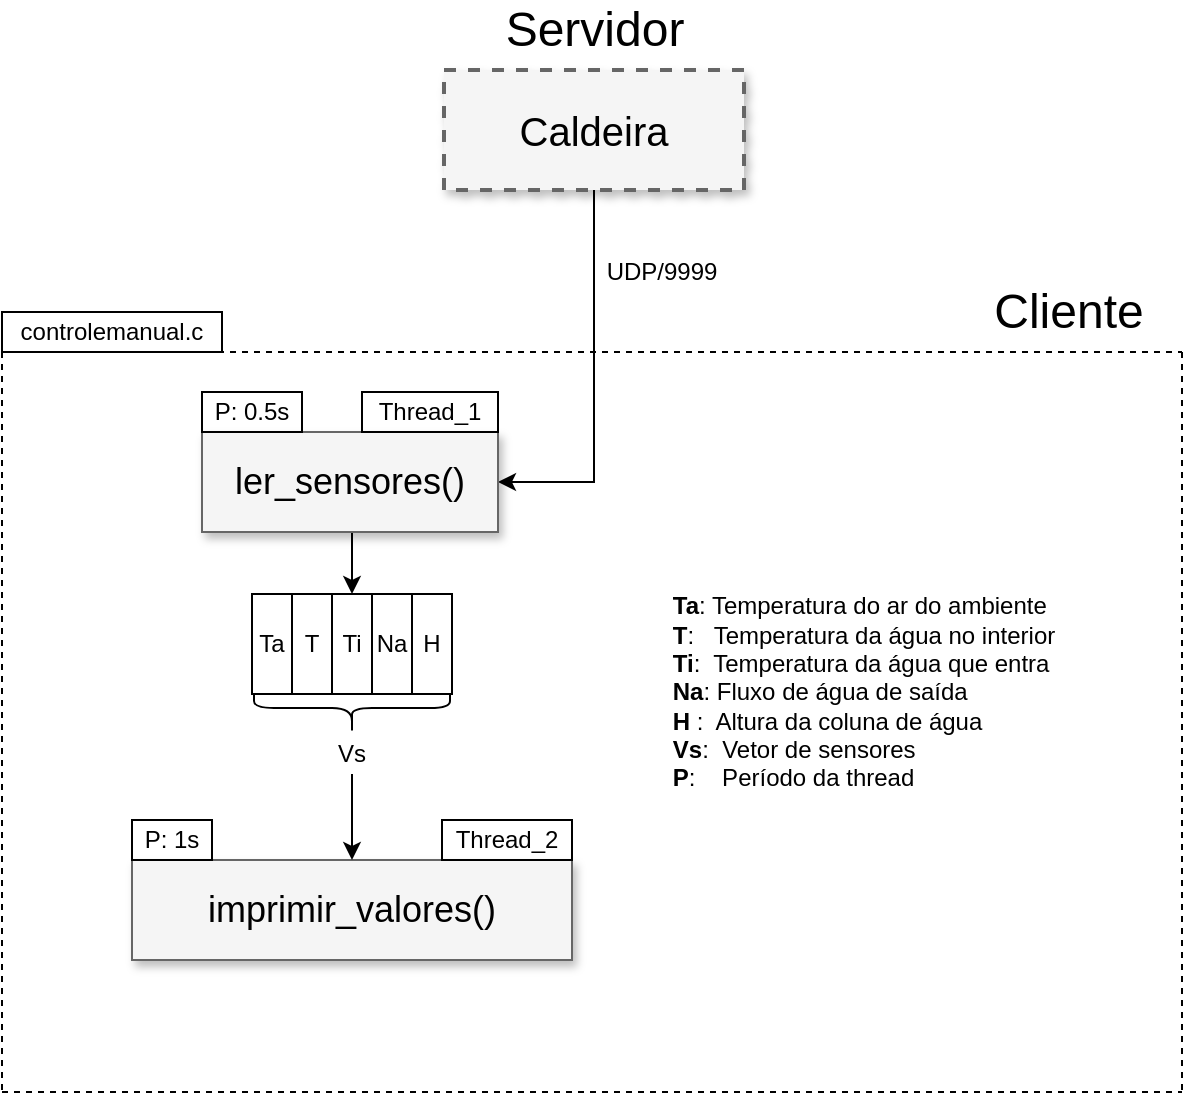 <mxfile version="10.6.7" type="device"><diagram name="Page-1" id="90a13364-a465-7bf4-72fc-28e22215d7a0"><mxGraphModel dx="840" dy="462" grid="1" gridSize="10" guides="1" tooltips="1" connect="1" arrows="1" fold="1" page="1" pageScale="1.5" pageWidth="1169" pageHeight="826" background="#ffffff" math="0" shadow="0"><root><mxCell id="0" style=";html=1;"/><mxCell id="1" style=";html=1;" parent="0"/><mxCell id="aTktTgYAWs-5VAcFo6bA-13" style="edgeStyle=orthogonalEdgeStyle;rounded=0;orthogonalLoop=1;jettySize=auto;html=1;exitX=0.5;exitY=1;exitDx=0;exitDy=0;entryX=1;entryY=0.5;entryDx=0;entryDy=0;" edge="1" parent="1" source="3a17f1ce550125da-1" target="3a17f1ce550125da-8"><mxGeometry relative="1" as="geometry"/></mxCell><mxCell id="3a17f1ce550125da-1" value="Caldeira" style="whiteSpace=wrap;html=1;shadow=1;fontSize=20;fillColor=#f5f5f5;strokeColor=#666666;strokeWidth=2;dashed=1;" parent="1" vertex="1"><mxGeometry x="911" y="299" width="150" height="60" as="geometry"/></mxCell><mxCell id="aTktTgYAWs-5VAcFo6bA-9" style="edgeStyle=orthogonalEdgeStyle;rounded=0;orthogonalLoop=1;jettySize=auto;html=1;exitX=0.5;exitY=1;exitDx=0;exitDy=0;entryX=0.5;entryY=0;entryDx=0;entryDy=0;" edge="1" parent="1" source="3a17f1ce550125da-8" target="RnLR-qboBYlzoC2mICjk-18"><mxGeometry relative="1" as="geometry"/></mxCell><mxCell id="3a17f1ce550125da-8" value="ler_sensores()" style="whiteSpace=wrap;html=1;shadow=1;fontSize=18;fillColor=#f5f5f5;strokeColor=#666666;" parent="1" vertex="1"><mxGeometry x="790" y="480" width="148" height="50" as="geometry"/></mxCell><mxCell id="RnLR-qboBYlzoC2mICjk-2" value="imprimir_valores()" style="whiteSpace=wrap;html=1;shadow=1;fontSize=18;fillColor=#f5f5f5;strokeColor=#666666;" parent="1" vertex="1"><mxGeometry x="755" y="694" width="220" height="50" as="geometry"/></mxCell><mxCell id="RnLR-qboBYlzoC2mICjk-4" value="&lt;font style=&quot;font-size: 24px&quot;&gt;Servidor&lt;/font&gt;" style="text;html=1;strokeColor=none;fillColor=none;align=center;verticalAlign=middle;whiteSpace=wrap;rounded=0;" parent="1" vertex="1"><mxGeometry x="932.5" y="269" width="107" height="20" as="geometry"/></mxCell><mxCell id="RnLR-qboBYlzoC2mICjk-5" value="P: 0.5s" style="text;html=1;strokeColor=#000000;fillColor=none;align=center;verticalAlign=middle;whiteSpace=wrap;rounded=0;" parent="1" vertex="1"><mxGeometry x="790" y="460" width="50" height="20" as="geometry"/></mxCell><mxCell id="RnLR-qboBYlzoC2mICjk-7" value="P: 1s" style="text;html=1;strokeColor=#000000;fillColor=none;align=center;verticalAlign=middle;whiteSpace=wrap;rounded=0;" parent="1" vertex="1"><mxGeometry x="755" y="674" width="40" height="20" as="geometry"/></mxCell><mxCell id="RnLR-qboBYlzoC2mICjk-8" value="Thread_1" style="text;html=1;strokeColor=#000000;fillColor=none;align=center;verticalAlign=middle;whiteSpace=wrap;rounded=0;" parent="1" vertex="1"><mxGeometry x="870" y="460" width="68" height="20" as="geometry"/></mxCell><mxCell id="RnLR-qboBYlzoC2mICjk-9" value="Thread_2&lt;br&gt;" style="text;html=1;strokeColor=#000000;fillColor=none;align=center;verticalAlign=middle;whiteSpace=wrap;rounded=0;" parent="1" vertex="1"><mxGeometry x="910" y="674" width="65" height="20" as="geometry"/></mxCell><mxCell id="RnLR-qboBYlzoC2mICjk-10" value="" style="endArrow=none;dashed=1;html=1;" parent="1" edge="1"><mxGeometry width="50" height="50" relative="1" as="geometry"><mxPoint x="690" y="440" as="sourcePoint"/><mxPoint x="690" y="810" as="targetPoint"/></mxGeometry></mxCell><mxCell id="RnLR-qboBYlzoC2mICjk-11" value="" style="endArrow=none;dashed=1;html=1;" parent="1" edge="1"><mxGeometry width="50" height="50" relative="1" as="geometry"><mxPoint x="690" y="440" as="sourcePoint"/><mxPoint x="1280" y="440" as="targetPoint"/></mxGeometry></mxCell><mxCell id="RnLR-qboBYlzoC2mICjk-12" value="" style="endArrow=none;dashed=1;html=1;" parent="1" edge="1"><mxGeometry width="50" height="50" relative="1" as="geometry"><mxPoint x="690" y="810" as="sourcePoint"/><mxPoint x="1280" y="810" as="targetPoint"/></mxGeometry></mxCell><mxCell id="RnLR-qboBYlzoC2mICjk-13" value="" style="endArrow=none;dashed=1;html=1;" parent="1" edge="1"><mxGeometry width="50" height="50" relative="1" as="geometry"><mxPoint x="1280" y="440" as="sourcePoint"/><mxPoint x="1280" y="810" as="targetPoint"/></mxGeometry></mxCell><mxCell id="RnLR-qboBYlzoC2mICjk-14" value="controlemanual.c" style="text;html=1;strokeColor=#000000;fillColor=none;align=center;verticalAlign=middle;whiteSpace=wrap;rounded=0;" parent="1" vertex="1"><mxGeometry x="690" y="420" width="110" height="20" as="geometry"/></mxCell><mxCell id="RnLR-qboBYlzoC2mICjk-16" value="Ta" style="rounded=0;whiteSpace=wrap;html=1;strokeColor=#000000;" parent="1" vertex="1"><mxGeometry x="815" y="561" width="20" height="50" as="geometry"/></mxCell><mxCell id="RnLR-qboBYlzoC2mICjk-17" value="T&lt;br&gt;" style="rounded=0;whiteSpace=wrap;html=1;strokeColor=#000000;" parent="1" vertex="1"><mxGeometry x="835" y="561" width="20" height="50" as="geometry"/></mxCell><mxCell id="RnLR-qboBYlzoC2mICjk-18" value="Ti" style="rounded=0;whiteSpace=wrap;html=1;strokeColor=#000000;" parent="1" vertex="1"><mxGeometry x="855" y="561" width="20" height="50" as="geometry"/></mxCell><mxCell id="RnLR-qboBYlzoC2mICjk-19" value="Na" style="rounded=0;whiteSpace=wrap;html=1;strokeColor=#000000;" parent="1" vertex="1"><mxGeometry x="875" y="561" width="20" height="50" as="geometry"/></mxCell><mxCell id="RnLR-qboBYlzoC2mICjk-20" value="H" style="rounded=0;whiteSpace=wrap;html=1;strokeColor=#000000;" parent="1" vertex="1"><mxGeometry x="895" y="561" width="20" height="50" as="geometry"/></mxCell><mxCell id="RnLR-qboBYlzoC2mICjk-35" value="&lt;div style=&quot;text-align: justify&quot;&gt;&lt;span&gt;&lt;b&gt;Ta&lt;/b&gt;: Temperatura do ar do ambiente&lt;/span&gt;&lt;/div&gt;&lt;div style=&quot;text-align: justify&quot;&gt;&lt;span&gt;&lt;b&gt;T&lt;/b&gt;:&amp;nbsp;&amp;nbsp; Temperatura da água no interior&lt;/span&gt;&lt;/div&gt;&lt;div style=&quot;text-align: justify&quot;&gt;&lt;span&gt;&lt;b&gt;Ti&lt;/b&gt;:&amp;nbsp; Temperatura da água que entra&lt;/span&gt;&lt;/div&gt;&lt;div style=&quot;text-align: justify&quot;&gt;&lt;span&gt;&lt;b&gt;Na&lt;/b&gt;: Fluxo de água de saída&lt;/span&gt;&lt;/div&gt;&lt;div style=&quot;text-align: justify&quot;&gt;&lt;span&gt;&lt;b&gt;H&lt;/b&gt; :&amp;nbsp; Altura da coluna de água&lt;/span&gt;&lt;/div&gt;&lt;div style=&quot;text-align: justify&quot;&gt;&lt;b&gt;Vs&lt;/b&gt;:&amp;nbsp; Vetor de sensores&lt;/div&gt;&lt;div style=&quot;text-align: justify&quot;&gt;&lt;b&gt;P&lt;/b&gt;:&amp;nbsp;&amp;nbsp;&amp;nbsp; Período da thread&lt;br&gt;&lt;/div&gt;" style="text;html=1;strokeColor=none;fillColor=none;align=center;verticalAlign=middle;whiteSpace=wrap;rounded=0;" parent="1" vertex="1"><mxGeometry x="986" y="550" width="270" height="120" as="geometry"/></mxCell><mxCell id="6Vb68evm1ulkU9DbFyOy-1" value="" style="shape=curlyBracket;whiteSpace=wrap;html=1;rounded=1;size=0.65;rotation=-90;" parent="1" vertex="1"><mxGeometry x="855" y="572" width="20" height="98" as="geometry"/></mxCell><mxCell id="aTktTgYAWs-5VAcFo6bA-8" style="edgeStyle=orthogonalEdgeStyle;rounded=0;orthogonalLoop=1;jettySize=auto;html=1;exitX=0.5;exitY=1;exitDx=0;exitDy=0;entryX=0.5;entryY=0;entryDx=0;entryDy=0;" edge="1" parent="1" source="6Vb68evm1ulkU9DbFyOy-2" target="RnLR-qboBYlzoC2mICjk-2"><mxGeometry relative="1" as="geometry"/></mxCell><mxCell id="6Vb68evm1ulkU9DbFyOy-2" value="Vs" style="text;html=1;strokeColor=none;fillColor=none;align=center;verticalAlign=middle;whiteSpace=wrap;rounded=0;" parent="1" vertex="1"><mxGeometry x="845" y="631" width="40" height="20" as="geometry"/></mxCell><mxCell id="aTktTgYAWs-5VAcFo6bA-14" value="&lt;font style=&quot;font-size: 24px&quot;&gt;Cliente&lt;/font&gt;" style="text;html=1;strokeColor=none;fillColor=none;align=center;verticalAlign=middle;whiteSpace=wrap;rounded=0;" vertex="1" parent="1"><mxGeometry x="1170" y="410" width="107" height="20" as="geometry"/></mxCell><mxCell id="aTktTgYAWs-5VAcFo6bA-15" value="UDP/9999" style="text;html=1;strokeColor=none;fillColor=none;align=center;verticalAlign=middle;whiteSpace=wrap;rounded=0;" vertex="1" parent="1"><mxGeometry x="999.5" y="390" width="40" height="20" as="geometry"/></mxCell></root></mxGraphModel></diagram></mxfile>